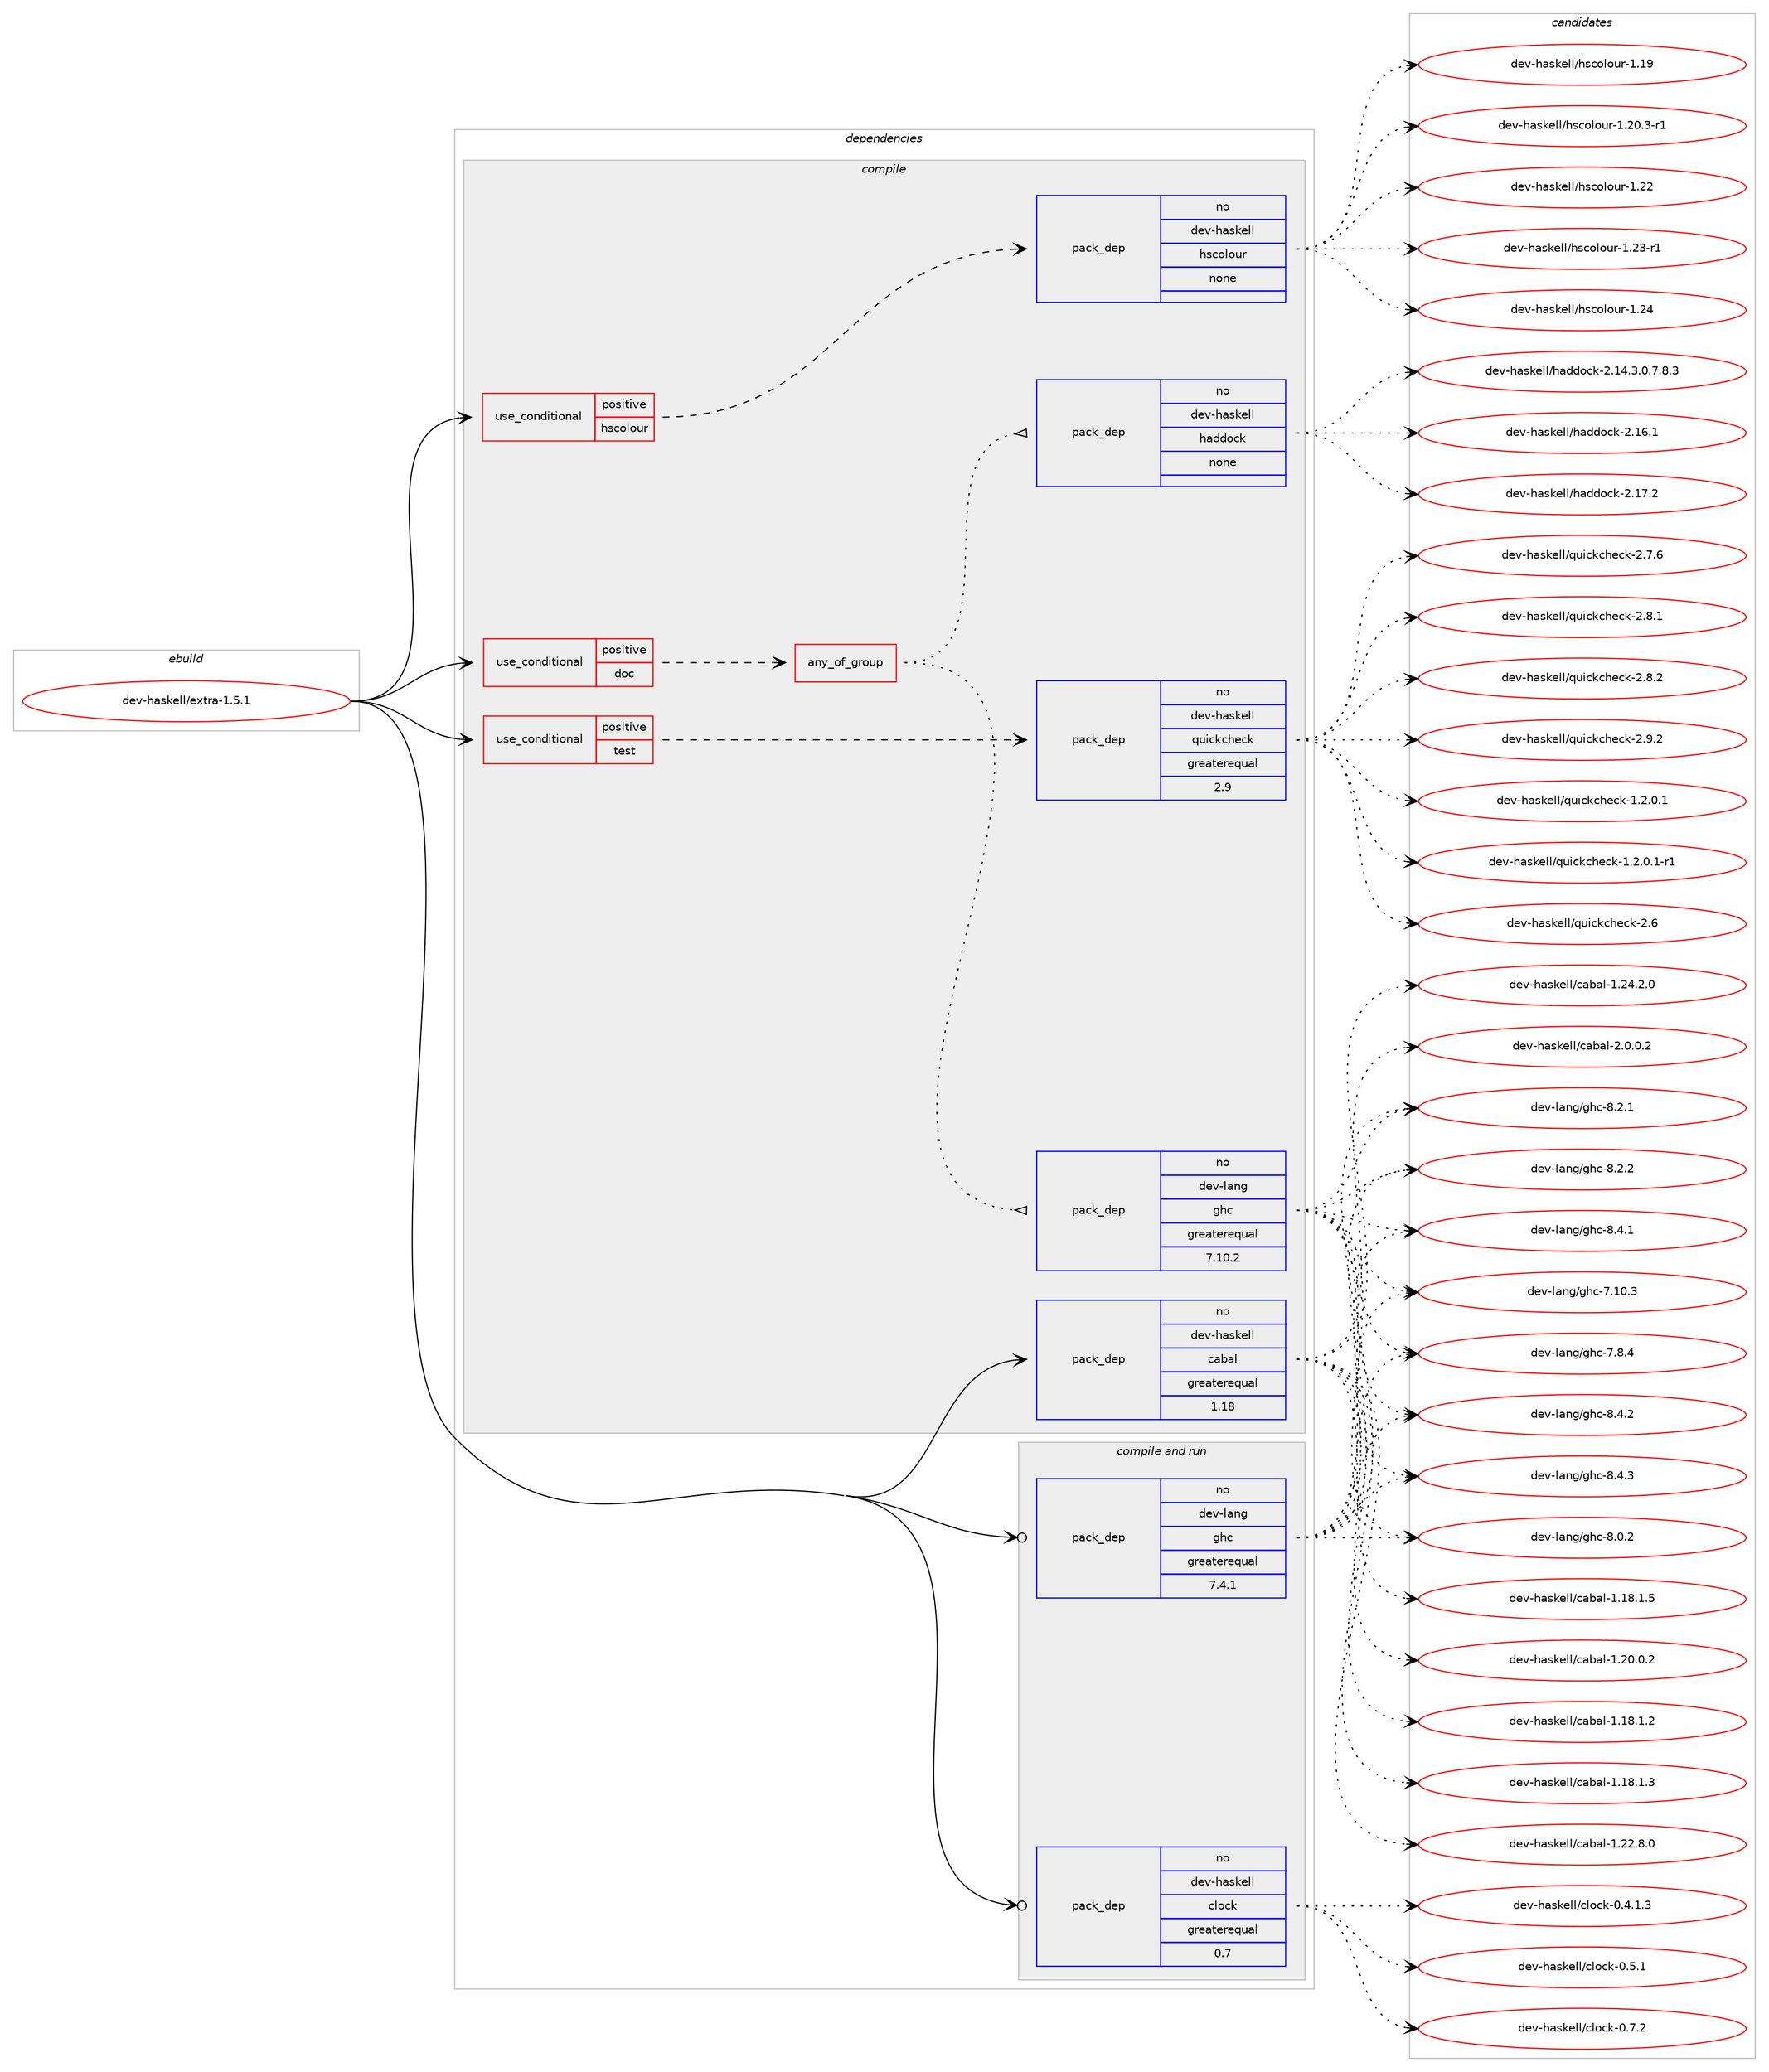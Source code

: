 digraph prolog {

# *************
# Graph options
# *************

newrank=true;
concentrate=true;
compound=true;
graph [rankdir=LR,fontname=Helvetica,fontsize=10,ranksep=1.5];#, ranksep=2.5, nodesep=0.2];
edge  [arrowhead=vee];
node  [fontname=Helvetica,fontsize=10];

# **********
# The ebuild
# **********

subgraph cluster_leftcol {
color=gray;
rank=same;
label=<<i>ebuild</i>>;
id [label="dev-haskell/extra-1.5.1", color=red, width=4, href="../dev-haskell/extra-1.5.1.svg"];
}

# ****************
# The dependencies
# ****************

subgraph cluster_midcol {
color=gray;
label=<<i>dependencies</i>>;
subgraph cluster_compile {
fillcolor="#eeeeee";
style=filled;
label=<<i>compile</i>>;
subgraph cond359523 {
dependency1332141 [label=<<TABLE BORDER="0" CELLBORDER="1" CELLSPACING="0" CELLPADDING="4"><TR><TD ROWSPAN="3" CELLPADDING="10">use_conditional</TD></TR><TR><TD>positive</TD></TR><TR><TD>doc</TD></TR></TABLE>>, shape=none, color=red];
subgraph any20869 {
dependency1332142 [label=<<TABLE BORDER="0" CELLBORDER="1" CELLSPACING="0" CELLPADDING="4"><TR><TD CELLPADDING="10">any_of_group</TD></TR></TABLE>>, shape=none, color=red];subgraph pack951197 {
dependency1332143 [label=<<TABLE BORDER="0" CELLBORDER="1" CELLSPACING="0" CELLPADDING="4" WIDTH="220"><TR><TD ROWSPAN="6" CELLPADDING="30">pack_dep</TD></TR><TR><TD WIDTH="110">no</TD></TR><TR><TD>dev-haskell</TD></TR><TR><TD>haddock</TD></TR><TR><TD>none</TD></TR><TR><TD></TD></TR></TABLE>>, shape=none, color=blue];
}
dependency1332142:e -> dependency1332143:w [weight=20,style="dotted",arrowhead="oinv"];
subgraph pack951198 {
dependency1332144 [label=<<TABLE BORDER="0" CELLBORDER="1" CELLSPACING="0" CELLPADDING="4" WIDTH="220"><TR><TD ROWSPAN="6" CELLPADDING="30">pack_dep</TD></TR><TR><TD WIDTH="110">no</TD></TR><TR><TD>dev-lang</TD></TR><TR><TD>ghc</TD></TR><TR><TD>greaterequal</TD></TR><TR><TD>7.10.2</TD></TR></TABLE>>, shape=none, color=blue];
}
dependency1332142:e -> dependency1332144:w [weight=20,style="dotted",arrowhead="oinv"];
}
dependency1332141:e -> dependency1332142:w [weight=20,style="dashed",arrowhead="vee"];
}
id:e -> dependency1332141:w [weight=20,style="solid",arrowhead="vee"];
subgraph cond359524 {
dependency1332145 [label=<<TABLE BORDER="0" CELLBORDER="1" CELLSPACING="0" CELLPADDING="4"><TR><TD ROWSPAN="3" CELLPADDING="10">use_conditional</TD></TR><TR><TD>positive</TD></TR><TR><TD>hscolour</TD></TR></TABLE>>, shape=none, color=red];
subgraph pack951199 {
dependency1332146 [label=<<TABLE BORDER="0" CELLBORDER="1" CELLSPACING="0" CELLPADDING="4" WIDTH="220"><TR><TD ROWSPAN="6" CELLPADDING="30">pack_dep</TD></TR><TR><TD WIDTH="110">no</TD></TR><TR><TD>dev-haskell</TD></TR><TR><TD>hscolour</TD></TR><TR><TD>none</TD></TR><TR><TD></TD></TR></TABLE>>, shape=none, color=blue];
}
dependency1332145:e -> dependency1332146:w [weight=20,style="dashed",arrowhead="vee"];
}
id:e -> dependency1332145:w [weight=20,style="solid",arrowhead="vee"];
subgraph cond359525 {
dependency1332147 [label=<<TABLE BORDER="0" CELLBORDER="1" CELLSPACING="0" CELLPADDING="4"><TR><TD ROWSPAN="3" CELLPADDING="10">use_conditional</TD></TR><TR><TD>positive</TD></TR><TR><TD>test</TD></TR></TABLE>>, shape=none, color=red];
subgraph pack951200 {
dependency1332148 [label=<<TABLE BORDER="0" CELLBORDER="1" CELLSPACING="0" CELLPADDING="4" WIDTH="220"><TR><TD ROWSPAN="6" CELLPADDING="30">pack_dep</TD></TR><TR><TD WIDTH="110">no</TD></TR><TR><TD>dev-haskell</TD></TR><TR><TD>quickcheck</TD></TR><TR><TD>greaterequal</TD></TR><TR><TD>2.9</TD></TR></TABLE>>, shape=none, color=blue];
}
dependency1332147:e -> dependency1332148:w [weight=20,style="dashed",arrowhead="vee"];
}
id:e -> dependency1332147:w [weight=20,style="solid",arrowhead="vee"];
subgraph pack951201 {
dependency1332149 [label=<<TABLE BORDER="0" CELLBORDER="1" CELLSPACING="0" CELLPADDING="4" WIDTH="220"><TR><TD ROWSPAN="6" CELLPADDING="30">pack_dep</TD></TR><TR><TD WIDTH="110">no</TD></TR><TR><TD>dev-haskell</TD></TR><TR><TD>cabal</TD></TR><TR><TD>greaterequal</TD></TR><TR><TD>1.18</TD></TR></TABLE>>, shape=none, color=blue];
}
id:e -> dependency1332149:w [weight=20,style="solid",arrowhead="vee"];
}
subgraph cluster_compileandrun {
fillcolor="#eeeeee";
style=filled;
label=<<i>compile and run</i>>;
subgraph pack951202 {
dependency1332150 [label=<<TABLE BORDER="0" CELLBORDER="1" CELLSPACING="0" CELLPADDING="4" WIDTH="220"><TR><TD ROWSPAN="6" CELLPADDING="30">pack_dep</TD></TR><TR><TD WIDTH="110">no</TD></TR><TR><TD>dev-haskell</TD></TR><TR><TD>clock</TD></TR><TR><TD>greaterequal</TD></TR><TR><TD>0.7</TD></TR></TABLE>>, shape=none, color=blue];
}
id:e -> dependency1332150:w [weight=20,style="solid",arrowhead="odotvee"];
subgraph pack951203 {
dependency1332151 [label=<<TABLE BORDER="0" CELLBORDER="1" CELLSPACING="0" CELLPADDING="4" WIDTH="220"><TR><TD ROWSPAN="6" CELLPADDING="30">pack_dep</TD></TR><TR><TD WIDTH="110">no</TD></TR><TR><TD>dev-lang</TD></TR><TR><TD>ghc</TD></TR><TR><TD>greaterequal</TD></TR><TR><TD>7.4.1</TD></TR></TABLE>>, shape=none, color=blue];
}
id:e -> dependency1332151:w [weight=20,style="solid",arrowhead="odotvee"];
}
subgraph cluster_run {
fillcolor="#eeeeee";
style=filled;
label=<<i>run</i>>;
}
}

# **************
# The candidates
# **************

subgraph cluster_choices {
rank=same;
color=gray;
label=<<i>candidates</i>>;

subgraph choice951197 {
color=black;
nodesep=1;
choice1001011184510497115107101108108471049710010011199107455046495246514648465546564651 [label="dev-haskell/haddock-2.14.3.0.7.8.3", color=red, width=4,href="../dev-haskell/haddock-2.14.3.0.7.8.3.svg"];
choice100101118451049711510710110810847104971001001119910745504649544649 [label="dev-haskell/haddock-2.16.1", color=red, width=4,href="../dev-haskell/haddock-2.16.1.svg"];
choice100101118451049711510710110810847104971001001119910745504649554650 [label="dev-haskell/haddock-2.17.2", color=red, width=4,href="../dev-haskell/haddock-2.17.2.svg"];
dependency1332143:e -> choice1001011184510497115107101108108471049710010011199107455046495246514648465546564651:w [style=dotted,weight="100"];
dependency1332143:e -> choice100101118451049711510710110810847104971001001119910745504649544649:w [style=dotted,weight="100"];
dependency1332143:e -> choice100101118451049711510710110810847104971001001119910745504649554650:w [style=dotted,weight="100"];
}
subgraph choice951198 {
color=black;
nodesep=1;
choice1001011184510897110103471031049945554649484651 [label="dev-lang/ghc-7.10.3", color=red, width=4,href="../dev-lang/ghc-7.10.3.svg"];
choice10010111845108971101034710310499455546564652 [label="dev-lang/ghc-7.8.4", color=red, width=4,href="../dev-lang/ghc-7.8.4.svg"];
choice10010111845108971101034710310499455646484650 [label="dev-lang/ghc-8.0.2", color=red, width=4,href="../dev-lang/ghc-8.0.2.svg"];
choice10010111845108971101034710310499455646504649 [label="dev-lang/ghc-8.2.1", color=red, width=4,href="../dev-lang/ghc-8.2.1.svg"];
choice10010111845108971101034710310499455646504650 [label="dev-lang/ghc-8.2.2", color=red, width=4,href="../dev-lang/ghc-8.2.2.svg"];
choice10010111845108971101034710310499455646524649 [label="dev-lang/ghc-8.4.1", color=red, width=4,href="../dev-lang/ghc-8.4.1.svg"];
choice10010111845108971101034710310499455646524650 [label="dev-lang/ghc-8.4.2", color=red, width=4,href="../dev-lang/ghc-8.4.2.svg"];
choice10010111845108971101034710310499455646524651 [label="dev-lang/ghc-8.4.3", color=red, width=4,href="../dev-lang/ghc-8.4.3.svg"];
dependency1332144:e -> choice1001011184510897110103471031049945554649484651:w [style=dotted,weight="100"];
dependency1332144:e -> choice10010111845108971101034710310499455546564652:w [style=dotted,weight="100"];
dependency1332144:e -> choice10010111845108971101034710310499455646484650:w [style=dotted,weight="100"];
dependency1332144:e -> choice10010111845108971101034710310499455646504649:w [style=dotted,weight="100"];
dependency1332144:e -> choice10010111845108971101034710310499455646504650:w [style=dotted,weight="100"];
dependency1332144:e -> choice10010111845108971101034710310499455646524649:w [style=dotted,weight="100"];
dependency1332144:e -> choice10010111845108971101034710310499455646524650:w [style=dotted,weight="100"];
dependency1332144:e -> choice10010111845108971101034710310499455646524651:w [style=dotted,weight="100"];
}
subgraph choice951199 {
color=black;
nodesep=1;
choice100101118451049711510710110810847104115991111081111171144549464957 [label="dev-haskell/hscolour-1.19", color=red, width=4,href="../dev-haskell/hscolour-1.19.svg"];
choice10010111845104971151071011081084710411599111108111117114454946504846514511449 [label="dev-haskell/hscolour-1.20.3-r1", color=red, width=4,href="../dev-haskell/hscolour-1.20.3-r1.svg"];
choice100101118451049711510710110810847104115991111081111171144549465050 [label="dev-haskell/hscolour-1.22", color=red, width=4,href="../dev-haskell/hscolour-1.22.svg"];
choice1001011184510497115107101108108471041159911110811111711445494650514511449 [label="dev-haskell/hscolour-1.23-r1", color=red, width=4,href="../dev-haskell/hscolour-1.23-r1.svg"];
choice100101118451049711510710110810847104115991111081111171144549465052 [label="dev-haskell/hscolour-1.24", color=red, width=4,href="../dev-haskell/hscolour-1.24.svg"];
dependency1332146:e -> choice100101118451049711510710110810847104115991111081111171144549464957:w [style=dotted,weight="100"];
dependency1332146:e -> choice10010111845104971151071011081084710411599111108111117114454946504846514511449:w [style=dotted,weight="100"];
dependency1332146:e -> choice100101118451049711510710110810847104115991111081111171144549465050:w [style=dotted,weight="100"];
dependency1332146:e -> choice1001011184510497115107101108108471041159911110811111711445494650514511449:w [style=dotted,weight="100"];
dependency1332146:e -> choice100101118451049711510710110810847104115991111081111171144549465052:w [style=dotted,weight="100"];
}
subgraph choice951200 {
color=black;
nodesep=1;
choice1001011184510497115107101108108471131171059910799104101991074549465046484649 [label="dev-haskell/quickcheck-1.2.0.1", color=red, width=4,href="../dev-haskell/quickcheck-1.2.0.1.svg"];
choice10010111845104971151071011081084711311710599107991041019910745494650464846494511449 [label="dev-haskell/quickcheck-1.2.0.1-r1", color=red, width=4,href="../dev-haskell/quickcheck-1.2.0.1-r1.svg"];
choice10010111845104971151071011081084711311710599107991041019910745504654 [label="dev-haskell/quickcheck-2.6", color=red, width=4,href="../dev-haskell/quickcheck-2.6.svg"];
choice100101118451049711510710110810847113117105991079910410199107455046554654 [label="dev-haskell/quickcheck-2.7.6", color=red, width=4,href="../dev-haskell/quickcheck-2.7.6.svg"];
choice100101118451049711510710110810847113117105991079910410199107455046564649 [label="dev-haskell/quickcheck-2.8.1", color=red, width=4,href="../dev-haskell/quickcheck-2.8.1.svg"];
choice100101118451049711510710110810847113117105991079910410199107455046564650 [label="dev-haskell/quickcheck-2.8.2", color=red, width=4,href="../dev-haskell/quickcheck-2.8.2.svg"];
choice100101118451049711510710110810847113117105991079910410199107455046574650 [label="dev-haskell/quickcheck-2.9.2", color=red, width=4,href="../dev-haskell/quickcheck-2.9.2.svg"];
dependency1332148:e -> choice1001011184510497115107101108108471131171059910799104101991074549465046484649:w [style=dotted,weight="100"];
dependency1332148:e -> choice10010111845104971151071011081084711311710599107991041019910745494650464846494511449:w [style=dotted,weight="100"];
dependency1332148:e -> choice10010111845104971151071011081084711311710599107991041019910745504654:w [style=dotted,weight="100"];
dependency1332148:e -> choice100101118451049711510710110810847113117105991079910410199107455046554654:w [style=dotted,weight="100"];
dependency1332148:e -> choice100101118451049711510710110810847113117105991079910410199107455046564649:w [style=dotted,weight="100"];
dependency1332148:e -> choice100101118451049711510710110810847113117105991079910410199107455046564650:w [style=dotted,weight="100"];
dependency1332148:e -> choice100101118451049711510710110810847113117105991079910410199107455046574650:w [style=dotted,weight="100"];
}
subgraph choice951201 {
color=black;
nodesep=1;
choice10010111845104971151071011081084799979897108454946495646494650 [label="dev-haskell/cabal-1.18.1.2", color=red, width=4,href="../dev-haskell/cabal-1.18.1.2.svg"];
choice10010111845104971151071011081084799979897108454946495646494651 [label="dev-haskell/cabal-1.18.1.3", color=red, width=4,href="../dev-haskell/cabal-1.18.1.3.svg"];
choice10010111845104971151071011081084799979897108454946495646494653 [label="dev-haskell/cabal-1.18.1.5", color=red, width=4,href="../dev-haskell/cabal-1.18.1.5.svg"];
choice10010111845104971151071011081084799979897108454946504846484650 [label="dev-haskell/cabal-1.20.0.2", color=red, width=4,href="../dev-haskell/cabal-1.20.0.2.svg"];
choice10010111845104971151071011081084799979897108454946505046564648 [label="dev-haskell/cabal-1.22.8.0", color=red, width=4,href="../dev-haskell/cabal-1.22.8.0.svg"];
choice10010111845104971151071011081084799979897108454946505246504648 [label="dev-haskell/cabal-1.24.2.0", color=red, width=4,href="../dev-haskell/cabal-1.24.2.0.svg"];
choice100101118451049711510710110810847999798971084550464846484650 [label="dev-haskell/cabal-2.0.0.2", color=red, width=4,href="../dev-haskell/cabal-2.0.0.2.svg"];
dependency1332149:e -> choice10010111845104971151071011081084799979897108454946495646494650:w [style=dotted,weight="100"];
dependency1332149:e -> choice10010111845104971151071011081084799979897108454946495646494651:w [style=dotted,weight="100"];
dependency1332149:e -> choice10010111845104971151071011081084799979897108454946495646494653:w [style=dotted,weight="100"];
dependency1332149:e -> choice10010111845104971151071011081084799979897108454946504846484650:w [style=dotted,weight="100"];
dependency1332149:e -> choice10010111845104971151071011081084799979897108454946505046564648:w [style=dotted,weight="100"];
dependency1332149:e -> choice10010111845104971151071011081084799979897108454946505246504648:w [style=dotted,weight="100"];
dependency1332149:e -> choice100101118451049711510710110810847999798971084550464846484650:w [style=dotted,weight="100"];
}
subgraph choice951202 {
color=black;
nodesep=1;
choice10010111845104971151071011081084799108111991074548465246494651 [label="dev-haskell/clock-0.4.1.3", color=red, width=4,href="../dev-haskell/clock-0.4.1.3.svg"];
choice1001011184510497115107101108108479910811199107454846534649 [label="dev-haskell/clock-0.5.1", color=red, width=4,href="../dev-haskell/clock-0.5.1.svg"];
choice1001011184510497115107101108108479910811199107454846554650 [label="dev-haskell/clock-0.7.2", color=red, width=4,href="../dev-haskell/clock-0.7.2.svg"];
dependency1332150:e -> choice10010111845104971151071011081084799108111991074548465246494651:w [style=dotted,weight="100"];
dependency1332150:e -> choice1001011184510497115107101108108479910811199107454846534649:w [style=dotted,weight="100"];
dependency1332150:e -> choice1001011184510497115107101108108479910811199107454846554650:w [style=dotted,weight="100"];
}
subgraph choice951203 {
color=black;
nodesep=1;
choice1001011184510897110103471031049945554649484651 [label="dev-lang/ghc-7.10.3", color=red, width=4,href="../dev-lang/ghc-7.10.3.svg"];
choice10010111845108971101034710310499455546564652 [label="dev-lang/ghc-7.8.4", color=red, width=4,href="../dev-lang/ghc-7.8.4.svg"];
choice10010111845108971101034710310499455646484650 [label="dev-lang/ghc-8.0.2", color=red, width=4,href="../dev-lang/ghc-8.0.2.svg"];
choice10010111845108971101034710310499455646504649 [label="dev-lang/ghc-8.2.1", color=red, width=4,href="../dev-lang/ghc-8.2.1.svg"];
choice10010111845108971101034710310499455646504650 [label="dev-lang/ghc-8.2.2", color=red, width=4,href="../dev-lang/ghc-8.2.2.svg"];
choice10010111845108971101034710310499455646524649 [label="dev-lang/ghc-8.4.1", color=red, width=4,href="../dev-lang/ghc-8.4.1.svg"];
choice10010111845108971101034710310499455646524650 [label="dev-lang/ghc-8.4.2", color=red, width=4,href="../dev-lang/ghc-8.4.2.svg"];
choice10010111845108971101034710310499455646524651 [label="dev-lang/ghc-8.4.3", color=red, width=4,href="../dev-lang/ghc-8.4.3.svg"];
dependency1332151:e -> choice1001011184510897110103471031049945554649484651:w [style=dotted,weight="100"];
dependency1332151:e -> choice10010111845108971101034710310499455546564652:w [style=dotted,weight="100"];
dependency1332151:e -> choice10010111845108971101034710310499455646484650:w [style=dotted,weight="100"];
dependency1332151:e -> choice10010111845108971101034710310499455646504649:w [style=dotted,weight="100"];
dependency1332151:e -> choice10010111845108971101034710310499455646504650:w [style=dotted,weight="100"];
dependency1332151:e -> choice10010111845108971101034710310499455646524649:w [style=dotted,weight="100"];
dependency1332151:e -> choice10010111845108971101034710310499455646524650:w [style=dotted,weight="100"];
dependency1332151:e -> choice10010111845108971101034710310499455646524651:w [style=dotted,weight="100"];
}
}

}

